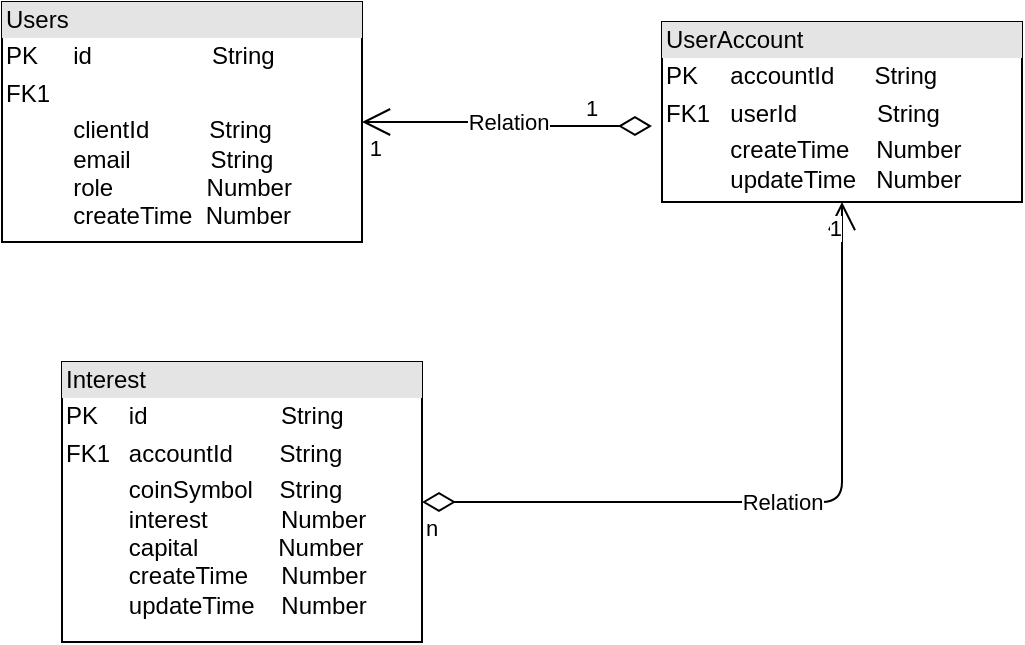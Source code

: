 <mxfile version="13.10.5" type="github">
  <diagram id="4KBtijwvLpDPA0yrNVM6" name="Page-1">
    <mxGraphModel dx="817" dy="646" grid="1" gridSize="10" guides="1" tooltips="1" connect="1" arrows="1" fold="1" page="1" pageScale="1" pageWidth="827" pageHeight="1169" math="0" shadow="0">
      <root>
        <mxCell id="0" />
        <mxCell id="1" parent="0" />
        <mxCell id="2dCae-smeq8dhZM-stZv-2" value="&lt;div style=&quot;box-sizing: border-box ; width: 100% ; background: #e4e4e4 ; padding: 2px&quot;&gt;Users&lt;/div&gt;&lt;table style=&quot;width: 100% ; font-size: 1em&quot; cellpadding=&quot;2&quot; cellspacing=&quot;0&quot;&gt;&lt;tbody&gt;&lt;tr&gt;&lt;td&gt;PK&lt;/td&gt;&lt;td&gt;id&amp;nbsp; &amp;nbsp; &amp;nbsp; &amp;nbsp; &amp;nbsp; &amp;nbsp; &amp;nbsp; &amp;nbsp; &amp;nbsp; String&lt;/td&gt;&lt;/tr&gt;&lt;tr&gt;&lt;td&gt;FK1&lt;/td&gt;&lt;td&gt;&lt;br&gt;&lt;/td&gt;&lt;/tr&gt;&lt;tr&gt;&lt;td&gt;&lt;/td&gt;&lt;td&gt;clientId&amp;nbsp; &amp;nbsp; &amp;nbsp; &amp;nbsp; &amp;nbsp;String&lt;br&gt;email&amp;nbsp; &amp;nbsp; &amp;nbsp; &amp;nbsp; &amp;nbsp; &amp;nbsp; String&lt;br&gt;role&amp;nbsp; &amp;nbsp; &amp;nbsp; &amp;nbsp; &amp;nbsp; &amp;nbsp; &amp;nbsp; Number&lt;br&gt;createTime&amp;nbsp; Number&lt;br&gt;&lt;br&gt;&lt;br&gt;&lt;/td&gt;&lt;/tr&gt;&lt;/tbody&gt;&lt;/table&gt;" style="verticalAlign=top;align=left;overflow=fill;html=1;" parent="1" vertex="1">
          <mxGeometry x="50" y="60" width="180" height="120" as="geometry" />
        </mxCell>
        <mxCell id="2dCae-smeq8dhZM-stZv-3" value="&lt;div style=&quot;box-sizing: border-box ; width: 100% ; background: #e4e4e4 ; padding: 2px&quot;&gt;UserAccount&lt;/div&gt;&lt;table style=&quot;width: 100% ; font-size: 1em&quot; cellpadding=&quot;2&quot; cellspacing=&quot;0&quot;&gt;&lt;tbody&gt;&lt;tr&gt;&lt;td&gt;PK&lt;/td&gt;&lt;td&gt;accountId&amp;nbsp; &amp;nbsp; &amp;nbsp; String&lt;/td&gt;&lt;/tr&gt;&lt;tr&gt;&lt;td&gt;FK1&lt;/td&gt;&lt;td&gt;userId&amp;nbsp; &amp;nbsp; &amp;nbsp; &amp;nbsp; &amp;nbsp; &amp;nbsp; String&lt;/td&gt;&lt;/tr&gt;&lt;tr&gt;&lt;td&gt;&lt;/td&gt;&lt;td&gt;createTime&amp;nbsp; &amp;nbsp; Number&lt;br&gt;updateTime&amp;nbsp; &amp;nbsp;Number&lt;/td&gt;&lt;/tr&gt;&lt;/tbody&gt;&lt;/table&gt;" style="verticalAlign=top;align=left;overflow=fill;html=1;" parent="1" vertex="1">
          <mxGeometry x="380" y="70" width="180" height="90" as="geometry" />
        </mxCell>
        <mxCell id="2dCae-smeq8dhZM-stZv-5" value="&lt;div style=&quot;box-sizing: border-box ; width: 100% ; background: #e4e4e4 ; padding: 2px&quot;&gt;Interest&lt;/div&gt;&lt;table style=&quot;width: 100% ; font-size: 1em&quot; cellpadding=&quot;2&quot; cellspacing=&quot;0&quot;&gt;&lt;tbody&gt;&lt;tr&gt;&lt;td&gt;PK&lt;/td&gt;&lt;td&gt;id&amp;nbsp; &amp;nbsp; &amp;nbsp; &amp;nbsp; &amp;nbsp; &amp;nbsp; &amp;nbsp; &amp;nbsp; &amp;nbsp; &amp;nbsp; String&lt;/td&gt;&lt;/tr&gt;&lt;tr&gt;&lt;td&gt;FK1&lt;/td&gt;&lt;td&gt;accountId&amp;nbsp; &amp;nbsp; &amp;nbsp; &amp;nbsp;String&lt;/td&gt;&lt;/tr&gt;&lt;tr&gt;&lt;td&gt;&lt;/td&gt;&lt;td&gt;coinSymbol&amp;nbsp; &amp;nbsp; String&lt;br&gt;interest&amp;nbsp; &amp;nbsp; &amp;nbsp; &amp;nbsp; &amp;nbsp; &amp;nbsp;Number&lt;br&gt;capital&amp;nbsp; &amp;nbsp; &amp;nbsp; &amp;nbsp; &amp;nbsp; &amp;nbsp; Number&lt;br&gt;createTime&amp;nbsp; &amp;nbsp; &amp;nbsp;Number&lt;br&gt;updateTime&amp;nbsp; &amp;nbsp; Number&lt;/td&gt;&lt;/tr&gt;&lt;/tbody&gt;&lt;/table&gt;" style="verticalAlign=top;align=left;overflow=fill;html=1;" parent="1" vertex="1">
          <mxGeometry x="80" y="240" width="180" height="140" as="geometry" />
        </mxCell>
        <mxCell id="6I5bSdhw8Pqrt3Q80-_E-1" value="Relation" style="endArrow=open;html=1;endSize=12;startArrow=diamondThin;startSize=14;startFill=0;edgeStyle=orthogonalEdgeStyle;entryX=0.5;entryY=1;entryDx=0;entryDy=0;" edge="1" parent="1" source="2dCae-smeq8dhZM-stZv-5" target="2dCae-smeq8dhZM-stZv-3">
          <mxGeometry relative="1" as="geometry">
            <mxPoint x="330" y="330" as="sourcePoint" />
            <mxPoint x="490" y="330" as="targetPoint" />
          </mxGeometry>
        </mxCell>
        <mxCell id="6I5bSdhw8Pqrt3Q80-_E-2" value="n" style="edgeLabel;resizable=0;html=1;align=left;verticalAlign=top;" connectable="0" vertex="1" parent="6I5bSdhw8Pqrt3Q80-_E-1">
          <mxGeometry x="-1" relative="1" as="geometry" />
        </mxCell>
        <mxCell id="6I5bSdhw8Pqrt3Q80-_E-3" value="1" style="edgeLabel;resizable=0;html=1;align=right;verticalAlign=top;" connectable="0" vertex="1" parent="6I5bSdhw8Pqrt3Q80-_E-1">
          <mxGeometry x="1" relative="1" as="geometry" />
        </mxCell>
        <mxCell id="6I5bSdhw8Pqrt3Q80-_E-6" value="Relation" style="endArrow=open;html=1;endSize=12;startArrow=diamondThin;startSize=14;startFill=0;edgeStyle=orthogonalEdgeStyle;exitX=-0.028;exitY=0.578;exitDx=0;exitDy=0;exitPerimeter=0;entryX=1;entryY=0.5;entryDx=0;entryDy=0;" edge="1" parent="1" source="2dCae-smeq8dhZM-stZv-3" target="2dCae-smeq8dhZM-stZv-2">
          <mxGeometry relative="1" as="geometry">
            <mxPoint x="330" y="290" as="sourcePoint" />
            <mxPoint x="250" y="150" as="targetPoint" />
          </mxGeometry>
        </mxCell>
        <mxCell id="6I5bSdhw8Pqrt3Q80-_E-7" value="1" style="edgeLabel;resizable=0;html=1;align=left;verticalAlign=top;" connectable="0" vertex="1" parent="6I5bSdhw8Pqrt3Q80-_E-6">
          <mxGeometry x="-1" relative="1" as="geometry">
            <mxPoint x="-34.96" y="-22.02" as="offset" />
          </mxGeometry>
        </mxCell>
        <mxCell id="6I5bSdhw8Pqrt3Q80-_E-8" value="1" style="edgeLabel;resizable=0;html=1;align=right;verticalAlign=top;" connectable="0" vertex="1" parent="6I5bSdhw8Pqrt3Q80-_E-6">
          <mxGeometry x="1" relative="1" as="geometry">
            <mxPoint x="10.04" as="offset" />
          </mxGeometry>
        </mxCell>
      </root>
    </mxGraphModel>
  </diagram>
</mxfile>

